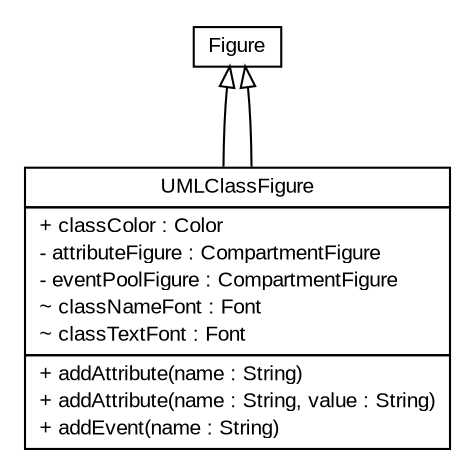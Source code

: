 #!/usr/local/bin/dot
#
# Class diagram 
# Generated by UMLGraph version 5.2 (http://www.umlgraph.org/)
#

digraph G {
	edge [fontname="arial",fontsize=10,labelfontname="arial",labelfontsize=10];
	node [fontname="arial",fontsize=10,shape=plaintext];
	nodesep=0.25;
	ranksep=0.5;
	// view.UMLClassFigure
	c1734 [label=<<table title="view.UMLClassFigure" border="0" cellborder="1" cellspacing="0" cellpadding="2" port="p" href="./UMLClassFigure.html">
		<tr><td><table border="0" cellspacing="0" cellpadding="1">
<tr><td align="center" balign="center"> UMLClassFigure </td></tr>
		</table></td></tr>
		<tr><td><table border="0" cellspacing="0" cellpadding="1">
<tr><td align="left" balign="left"> + classColor : Color </td></tr>
<tr><td align="left" balign="left"> - attributeFigure : CompartmentFigure </td></tr>
<tr><td align="left" balign="left"> - eventPoolFigure : CompartmentFigure </td></tr>
<tr><td align="left" balign="left"> ~ classNameFont : Font </td></tr>
<tr><td align="left" balign="left"> ~ classTextFont : Font </td></tr>
		</table></td></tr>
		<tr><td><table border="0" cellspacing="0" cellpadding="1">
<tr><td align="left" balign="left"> + addAttribute(name : String) </td></tr>
<tr><td align="left" balign="left"> + addAttribute(name : String, value : String) </td></tr>
<tr><td align="left" balign="left"> + addEvent(name : String) </td></tr>
		</table></td></tr>
		</table>>, fontname="arial", fontcolor="black", fontsize=10.0];
	//view.UMLClassFigure extends Figure
	c1738:p -> c1734:p [dir=back,arrowtail=empty];
	//view.UMLClassFigure extends Figure
	c1738:p -> c1734:p [dir=back,arrowtail=empty];
	// Figure
	c1738[label=<<table title="Figure" border="0" cellborder="1" cellspacing="0" cellpadding="2" port="p" href="http://java.sun.com/j2se/1.4.2/docs/api//Figure.html">
		<tr><td><table border="0" cellspacing="0" cellpadding="1">
<tr><td align="center" balign="center"> Figure </td></tr>
		</table></td></tr>
		</table>>, fontname="arial", fontcolor="black", fontsize=10.0];
}

